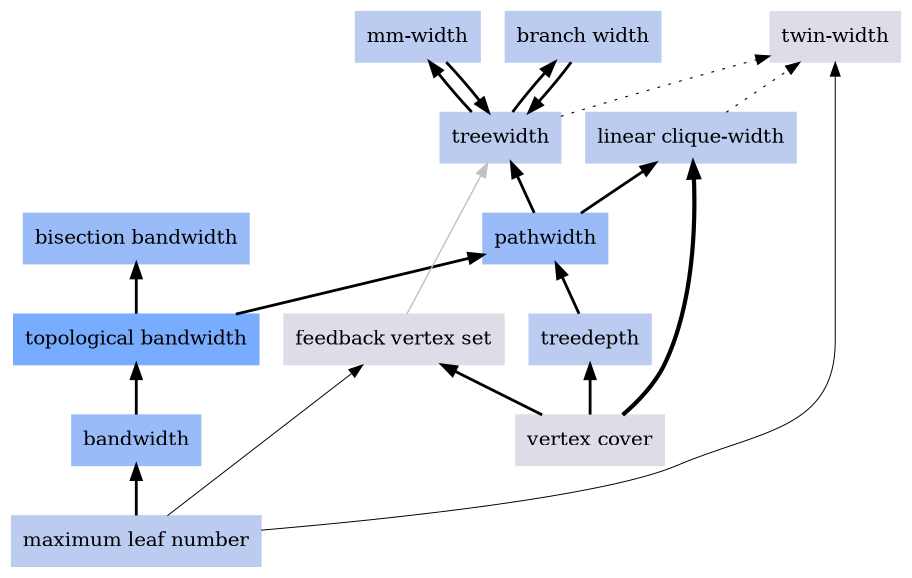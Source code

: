 digraph local_SnA7Eq {
	node [color=lightblue2 style=filled]
	margin=0.04 size="6,6"
	rankdir = BT
	"n_OrH7et" [label="twin-width" URL="/parameters/html/OrH7et" color="#dddde8" shape=box]
	"n_4lp9Yj" [label="vertex cover" URL="/parameters/html/4lp9Yj" color="#dddde8" shape=box]
	"n_BN92vX" [label="maximum leaf number" URL="/parameters/html/BN92vX" color="#bbccf0" shape=box]
	"n_aP5a38" [label="bandwidth" URL="/parameters/html/aP5a38" color="#99bcf8" shape=box]
	"n_SnA7Eq" [label="topological bandwidth" URL="/parameters/html/SnA7Eq" color="#78acff" shape=box]
	"n_GNOiyB" [label="feedback vertex set" URL="/parameters/html/GNOiyB" color="#dddde8" shape=box]
	"n_lIcmuR" [label="branch width" URL="/parameters/html/lIcmuR" color="#bbccf0" shape=box]
	"n_wUdmUb" [label="bisection bandwidth" URL="/parameters/html/wUdmUb" color="#99bcf8" shape=box]
	"n_KEP2qM" [label="treedepth" URL="/parameters/html/KEP2qM" color="#bbccf0" shape=box]
	"n_5Q7fuR" [label="treewidth" URL="/parameters/html/5Q7fuR" color="#bbccf0" shape=box]
	"n_fQj3wU" [label="linear clique-width" URL="/parameters/html/fQj3wU" color="#bbccf0" shape=box]
	"n_d7vRYU" [label="mm-width" URL="/parameters/html/d7vRYU" color="#bbccf0" shape=box]
	"n_VHClqR" [label="pathwidth" URL="/parameters/html/VHClqR" color="#99bcf8" shape=box]
	"n_BN92vX" -> "n_OrH7et" [label="" decorate=true lblstyle="above, sloped" weight="20" penwidth="0.7"]
	"n_VHClqR" -> "n_fQj3wU" [label="" decorate=true lblstyle="above, sloped" weight="100" penwidth="2.0"]
	"n_5Q7fuR" -> "n_OrH7et" [label="" decorate=true lblstyle="above, sloped" style="dotted" weight="1" penwidth="0.8"]
	"n_5Q7fuR" -> "n_d7vRYU" [label="" decorate=true lblstyle="above, sloped" weight="100" penwidth="2.0"]
	"n_d7vRYU" -> "n_5Q7fuR" [label="" decorate=true lblstyle="above, sloped" weight="100" penwidth="2.0"]
	"n_VHClqR" -> "n_5Q7fuR" [label="" decorate=true lblstyle="above, sloped" weight="100" penwidth="2.0"]
	"n_BN92vX" -> "n_GNOiyB" [label="" decorate=true lblstyle="above, sloped" weight="20" penwidth="0.7"]
	"n_GNOiyB" -> "n_5Q7fuR" [label="" decorate=true lblstyle="above, sloped" color="gray" weight="1"]
	"n_4lp9Yj" -> "n_fQj3wU" [label="" decorate=true lblstyle="above, sloped" weight="100" penwidth="3.0"]
	"n_SnA7Eq" -> "n_VHClqR" [label="" decorate=true lblstyle="above, sloped" weight="100" penwidth="2.0"]
	"n_KEP2qM" -> "n_VHClqR" [label="" decorate=true lblstyle="above, sloped" weight="100" penwidth="2.0"]
	"n_4lp9Yj" -> "n_GNOiyB" [label="" decorate=true lblstyle="above, sloped" weight="100" penwidth="2.0"]
	"n_fQj3wU" -> "n_OrH7et" [label="" decorate=true lblstyle="above, sloped" style="dotted" weight="1" penwidth="0.8"]
	"n_4lp9Yj" -> "n_KEP2qM" [label="" decorate=true lblstyle="above, sloped" weight="100" penwidth="2.0"]
	"n_lIcmuR" -> "n_5Q7fuR" [label="" decorate=true lblstyle="above, sloped" weight="100" penwidth="2.0"]
	"n_5Q7fuR" -> "n_lIcmuR" [label="" decorate=true lblstyle="above, sloped" weight="100" penwidth="2.0"]
	"n_SnA7Eq" -> "n_wUdmUb" [label="" decorate=true lblstyle="above, sloped" weight="100" penwidth="2.0"]
	"n_aP5a38" -> "n_SnA7Eq" [label="" decorate=true lblstyle="above, sloped" weight="100" penwidth="2.0"]
	"n_BN92vX" -> "n_aP5a38" [label="" decorate=true lblstyle="above, sloped" weight="100" penwidth="2.0"]
}

